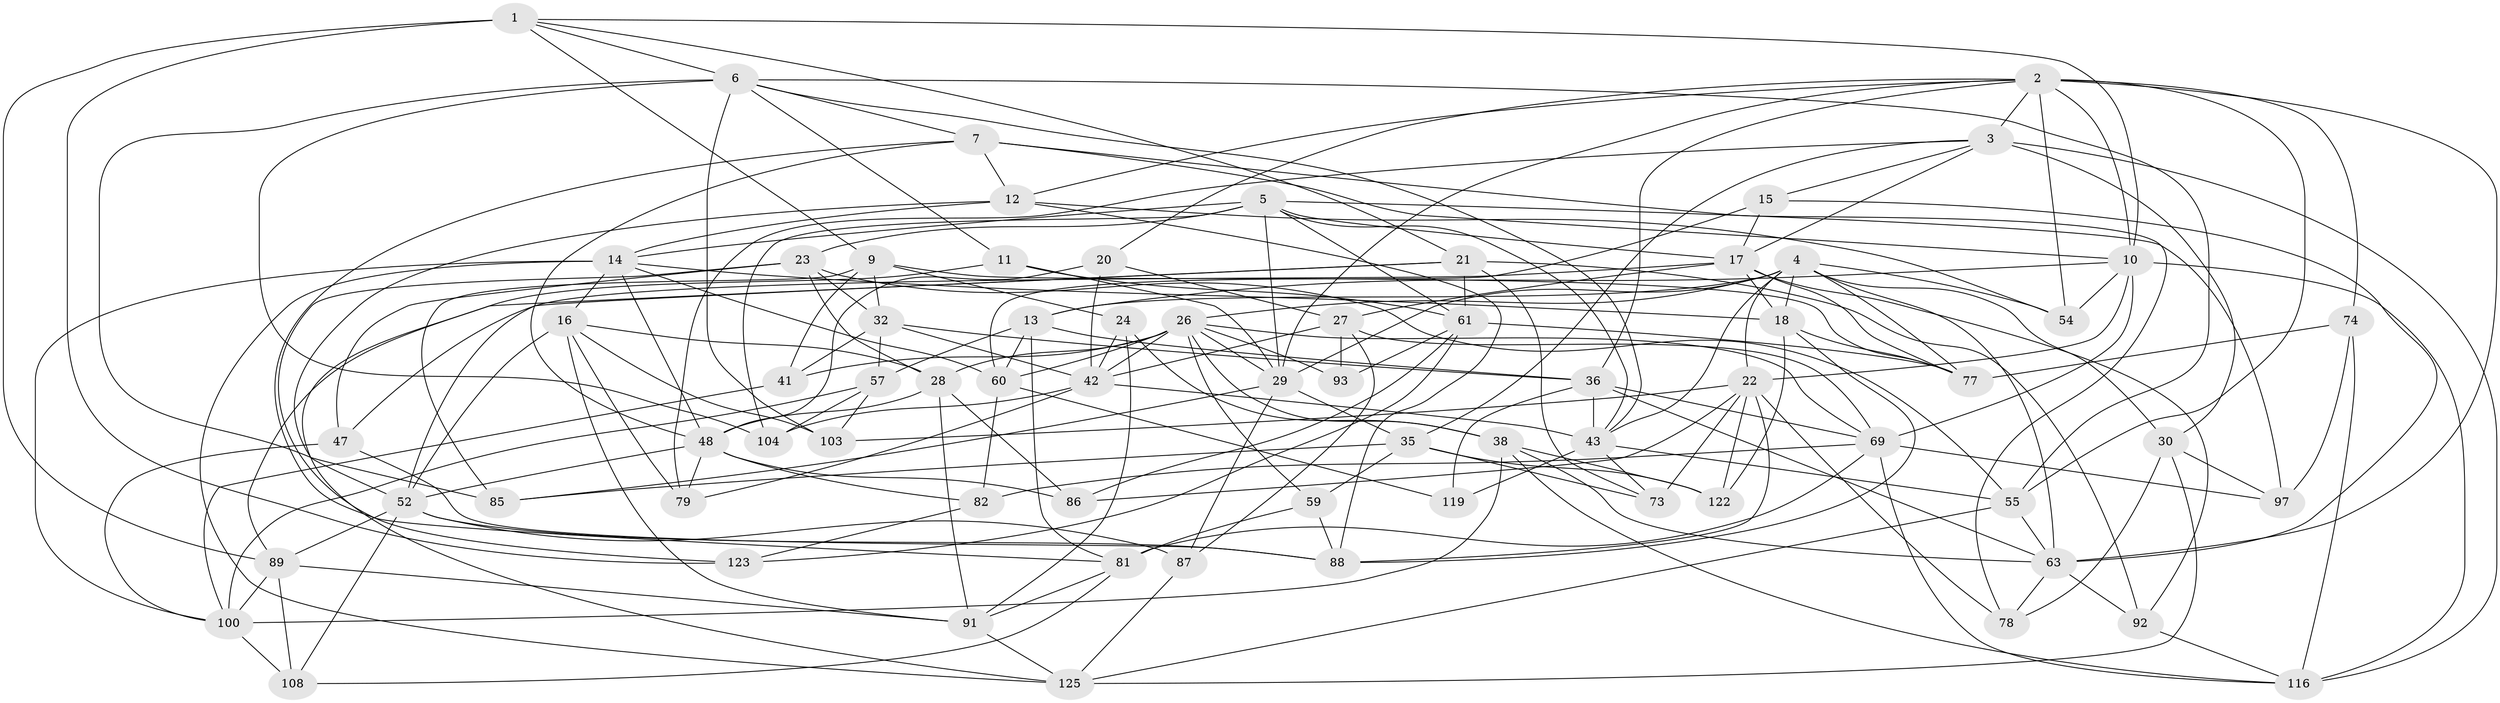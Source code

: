 // original degree distribution, {4: 1.0}
// Generated by graph-tools (version 1.1) at 2025/16/03/09/25 04:16:25]
// undirected, 70 vertices, 204 edges
graph export_dot {
graph [start="1"]
  node [color=gray90,style=filled];
  1 [super="+46"];
  2 [super="+40+8"];
  3 [super="+53"];
  4 [super="+34+121+129"];
  5 [super="+39"];
  6 [super="+115+94"];
  7 [super="+113"];
  9 [super="+37"];
  10 [super="+95+70"];
  11;
  12 [super="+109"];
  13 [super="+25"];
  14 [super="+45+19"];
  15;
  16 [super="+124"];
  17 [super="+49"];
  18 [super="+31"];
  20;
  21 [super="+66"];
  22 [super="+83"];
  23 [super="+130"];
  24;
  26 [super="+127+51"];
  27 [super="+96+65"];
  28 [super="+98"];
  29 [super="+33+58"];
  30 [super="+105"];
  32 [super="+139"];
  35 [super="+118"];
  36 [super="+72"];
  38 [super="+99"];
  41;
  42 [super="+50+62"];
  43 [super="+106"];
  47;
  48 [super="+67"];
  52 [super="+56"];
  54;
  55 [super="+84"];
  57 [super="+76"];
  59;
  60 [super="+71"];
  61 [super="+102+90"];
  63 [super="+68+114"];
  69 [super="+75"];
  73;
  74;
  77 [super="+80"];
  78;
  79;
  81 [super="+132"];
  82;
  85;
  86;
  87;
  88 [super="+107"];
  89 [super="+138"];
  91 [super="+135"];
  92;
  93;
  97;
  100 [super="+131+112"];
  103;
  104;
  108;
  116 [super="+120"];
  119;
  122;
  123;
  125 [super="+128"];
  1 -- 123;
  1 -- 10;
  1 -- 89;
  1 -- 21;
  1 -- 9;
  1 -- 6;
  2 -- 12;
  2 -- 20;
  2 -- 54;
  2 -- 55;
  2 -- 74;
  2 -- 29;
  2 -- 3;
  2 -- 63;
  2 -- 10;
  2 -- 36;
  3 -- 30 [weight=2];
  3 -- 79;
  3 -- 17;
  3 -- 35;
  3 -- 15;
  3 -- 116;
  4 -- 26;
  4 -- 18;
  4 -- 22;
  4 -- 63;
  4 -- 54;
  4 -- 30;
  4 -- 77;
  4 -- 43;
  4 -- 13;
  4 -- 29;
  5 -- 14;
  5 -- 17;
  5 -- 29;
  5 -- 97;
  5 -- 23;
  5 -- 104;
  5 -- 43;
  5 -- 61;
  6 -- 103;
  6 -- 104;
  6 -- 11;
  6 -- 85;
  6 -- 55;
  6 -- 43;
  6 -- 7;
  7 -- 48;
  7 -- 81;
  7 -- 12;
  7 -- 78;
  7 -- 10;
  9 -- 41;
  9 -- 32;
  9 -- 24;
  9 -- 85;
  9 -- 77;
  10 -- 69;
  10 -- 54;
  10 -- 22;
  10 -- 116;
  10 -- 13;
  11 -- 29;
  11 -- 125;
  11 -- 61;
  12 -- 88;
  12 -- 14;
  12 -- 52;
  12 -- 54;
  13 -- 81;
  13 -- 57;
  13 -- 60;
  13 -- 36;
  14 -- 125;
  14 -- 100;
  14 -- 18;
  14 -- 16;
  14 -- 60;
  14 -- 48;
  15 -- 17;
  15 -- 60;
  15 -- 63;
  16 -- 79;
  16 -- 52;
  16 -- 103;
  16 -- 91;
  16 -- 28;
  17 -- 92;
  17 -- 18;
  17 -- 27;
  17 -- 77;
  17 -- 47;
  18 -- 88;
  18 -- 77;
  18 -- 122;
  20 -- 27;
  20 -- 48;
  20 -- 42;
  21 -- 73;
  21 -- 61;
  21 -- 89;
  21 -- 52;
  21 -- 92;
  22 -- 122;
  22 -- 88;
  22 -- 103;
  22 -- 86;
  22 -- 73;
  22 -- 78;
  23 -- 123;
  23 -- 47;
  23 -- 55;
  23 -- 32;
  23 -- 28;
  24 -- 42;
  24 -- 91;
  24 -- 38;
  26 -- 41;
  26 -- 69;
  26 -- 59;
  26 -- 28;
  26 -- 93;
  26 -- 38;
  26 -- 29;
  26 -- 60;
  26 -- 42;
  27 -- 42;
  27 -- 69;
  27 -- 93;
  27 -- 87;
  28 -- 91;
  28 -- 86;
  28 -- 48;
  29 -- 85;
  29 -- 35;
  29 -- 87;
  30 -- 78;
  30 -- 97;
  30 -- 125;
  32 -- 57;
  32 -- 41;
  32 -- 36;
  32 -- 42;
  35 -- 85;
  35 -- 73;
  35 -- 122;
  35 -- 59;
  36 -- 119 [weight=2];
  36 -- 69;
  36 -- 43;
  36 -- 63;
  38 -- 122;
  38 -- 63;
  38 -- 116;
  38 -- 100;
  41 -- 100;
  42 -- 43;
  42 -- 79;
  42 -- 104;
  43 -- 119;
  43 -- 55;
  43 -- 73;
  47 -- 88;
  47 -- 100;
  48 -- 52;
  48 -- 82;
  48 -- 86;
  48 -- 79;
  52 -- 87;
  52 -- 88;
  52 -- 89;
  52 -- 108;
  55 -- 125;
  55 -- 63;
  57 -- 100 [weight=2];
  57 -- 104;
  57 -- 103;
  59 -- 81;
  59 -- 88;
  60 -- 82;
  60 -- 119;
  61 -- 93 [weight=2];
  61 -- 86;
  61 -- 123;
  61 -- 77;
  63 -- 92;
  63 -- 78;
  69 -- 97;
  69 -- 82;
  69 -- 116;
  69 -- 81;
  74 -- 97;
  74 -- 77;
  74 -- 116;
  81 -- 91;
  81 -- 108;
  82 -- 123;
  87 -- 125;
  89 -- 91;
  89 -- 108;
  89 -- 100;
  91 -- 125;
  92 -- 116;
  100 -- 108;
}
